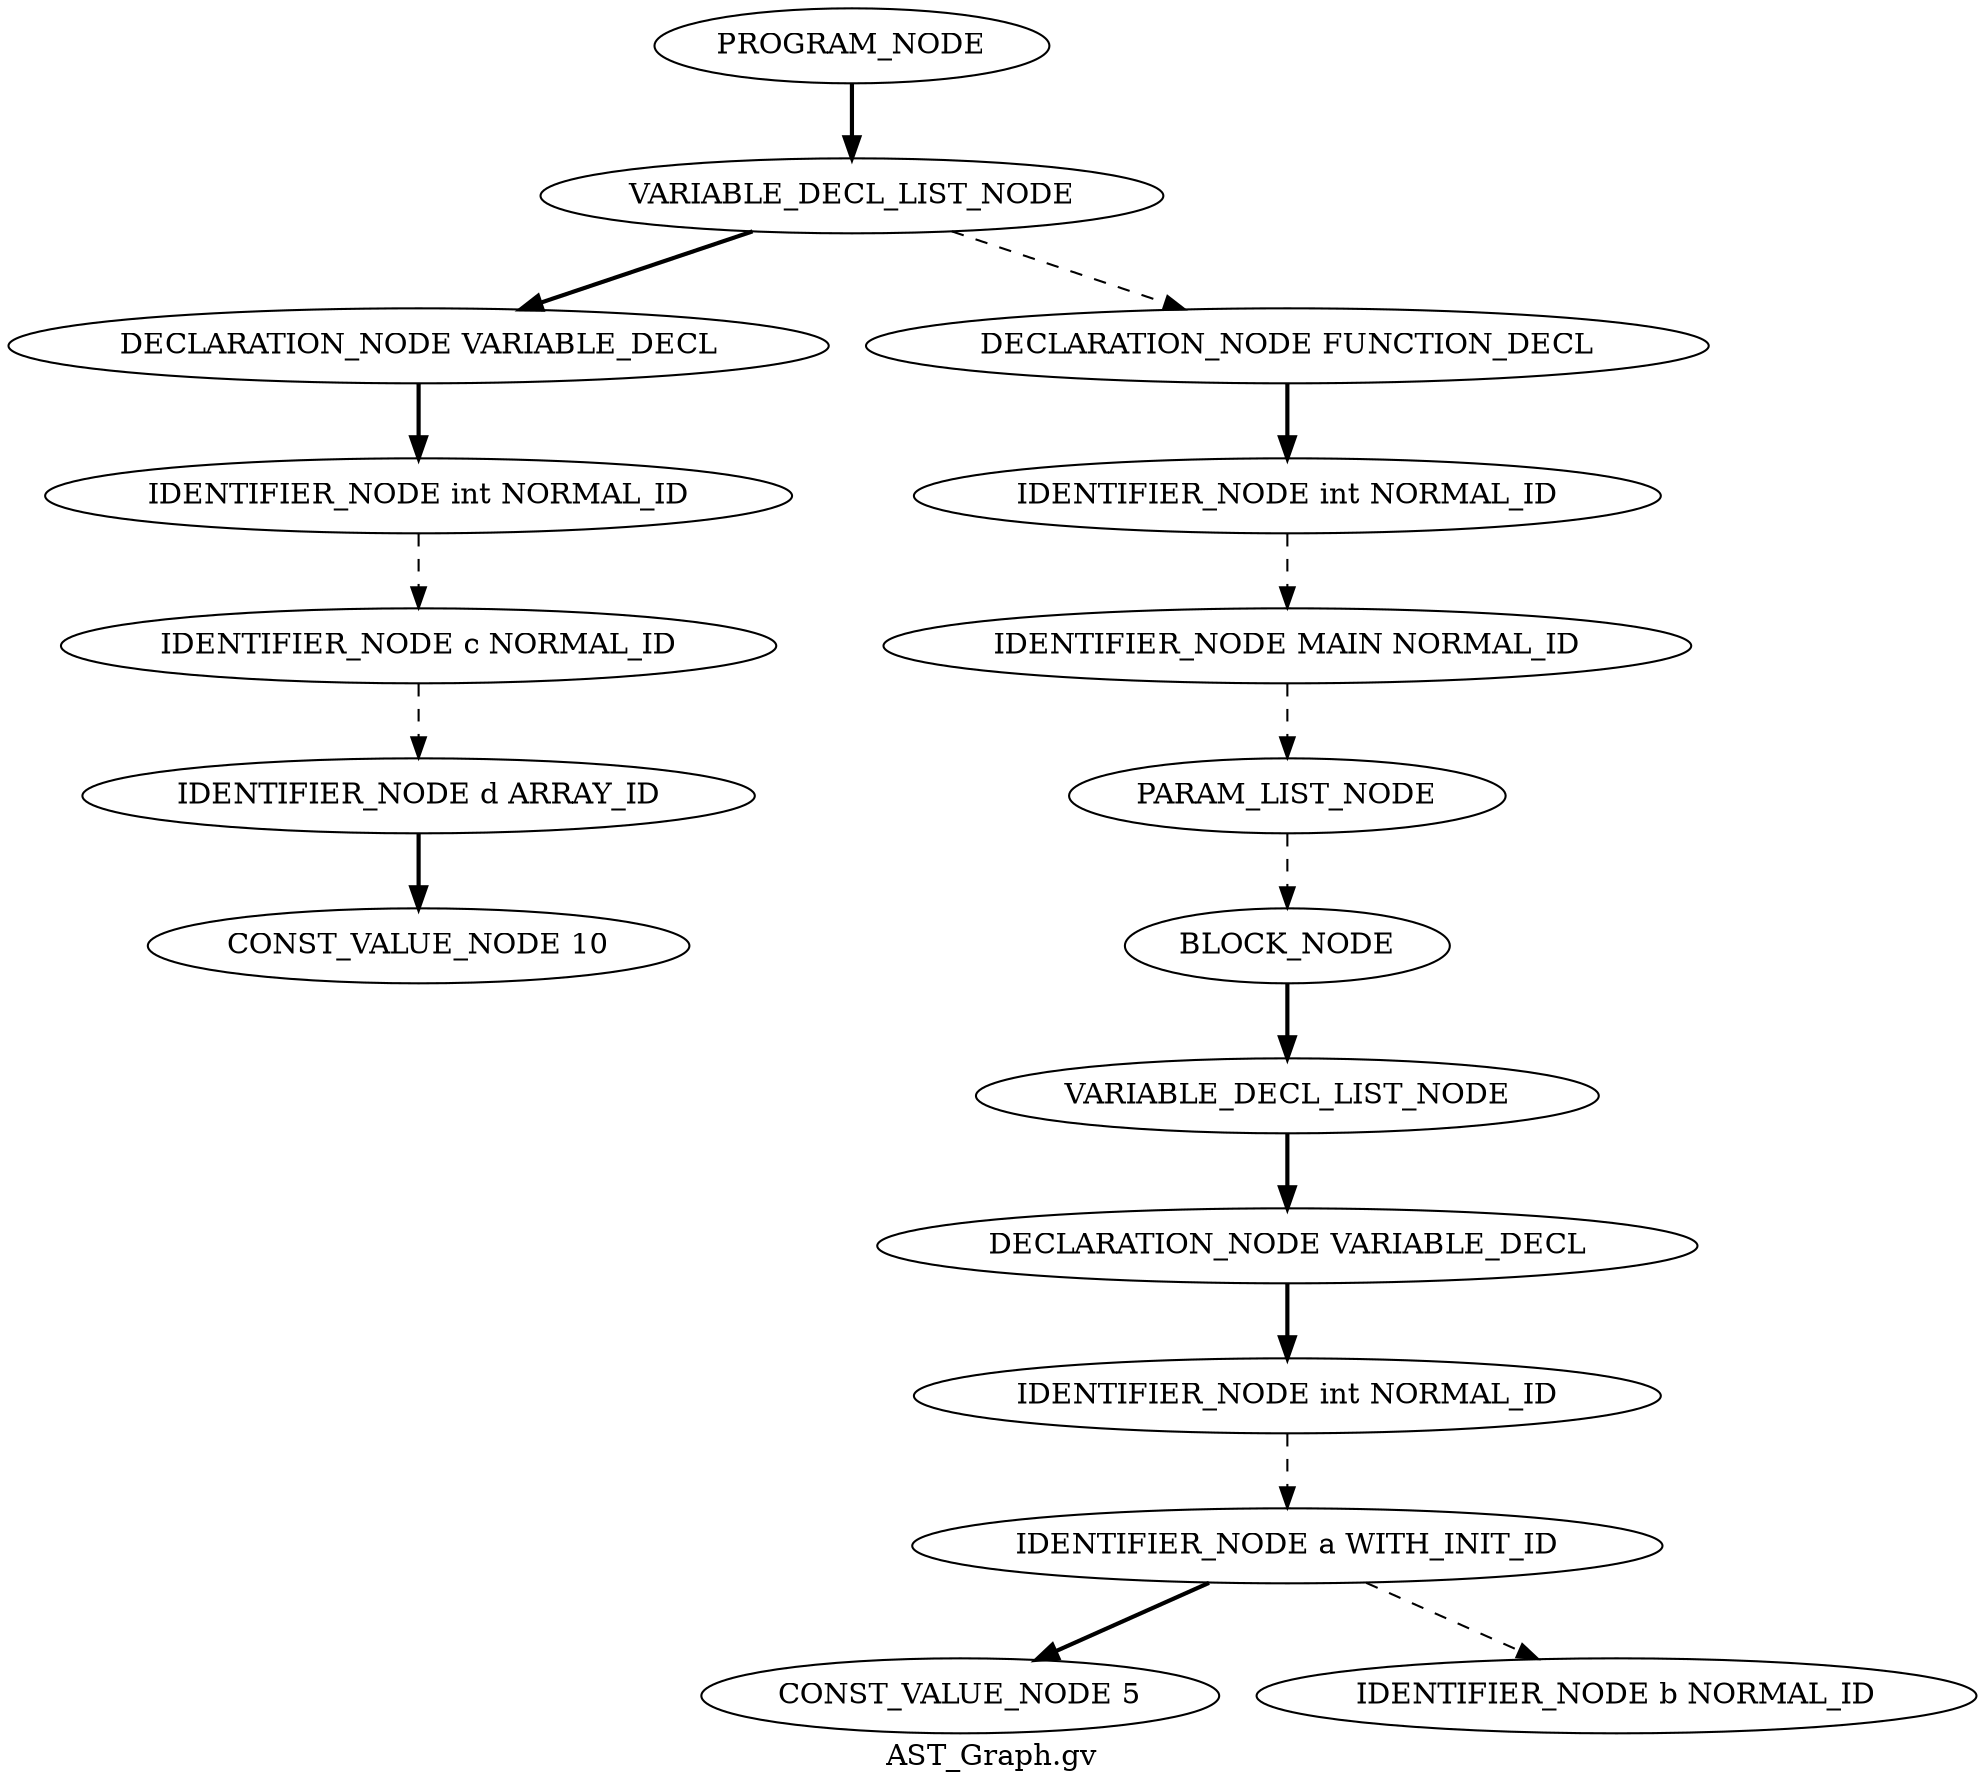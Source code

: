 Digraph AST
{
label = "AST_Graph.gv"
node0 [label ="PROGRAM_NODE"]
node1 [label ="VARIABLE_DECL_LIST_NODE"]
node2 [label ="DECLARATION_NODE VARIABLE_DECL"]
node3 [label ="IDENTIFIER_NODE int NORMAL_ID"]
node4 [label ="IDENTIFIER_NODE c NORMAL_ID"]
node5 [label ="IDENTIFIER_NODE d ARRAY_ID"]
node6 [label ="CONST_VALUE_NODE 10"]
node5 -> node6 [style = bold]
node4 -> node5 [style = dashed]
node3 -> node4 [style = dashed]
node2 -> node3 [style = bold]
node1 -> node2 [style = bold]
node7 [label ="DECLARATION_NODE FUNCTION_DECL"]
node8 [label ="IDENTIFIER_NODE int NORMAL_ID"]
node9 [label ="IDENTIFIER_NODE MAIN NORMAL_ID"]
node10 [label ="PARAM_LIST_NODE"]
node11 [label ="BLOCK_NODE"]
node12 [label ="VARIABLE_DECL_LIST_NODE"]
node13 [label ="DECLARATION_NODE VARIABLE_DECL"]
node14 [label ="IDENTIFIER_NODE int NORMAL_ID"]
node15 [label ="IDENTIFIER_NODE a WITH_INIT_ID"]
node16 [label ="CONST_VALUE_NODE 5"]
node15 -> node16 [style = bold]
node17 [label ="IDENTIFIER_NODE b NORMAL_ID"]
node15 -> node17 [style = dashed]
node14 -> node15 [style = dashed]
node13 -> node14 [style = bold]
node12 -> node13 [style = bold]
node11 -> node12 [style = bold]
node10 -> node11 [style = dashed]
node9 -> node10 [style = dashed]
node8 -> node9 [style = dashed]
node7 -> node8 [style = bold]
node1 -> node7 [style = dashed]
node0 -> node1 [style = bold]
}
